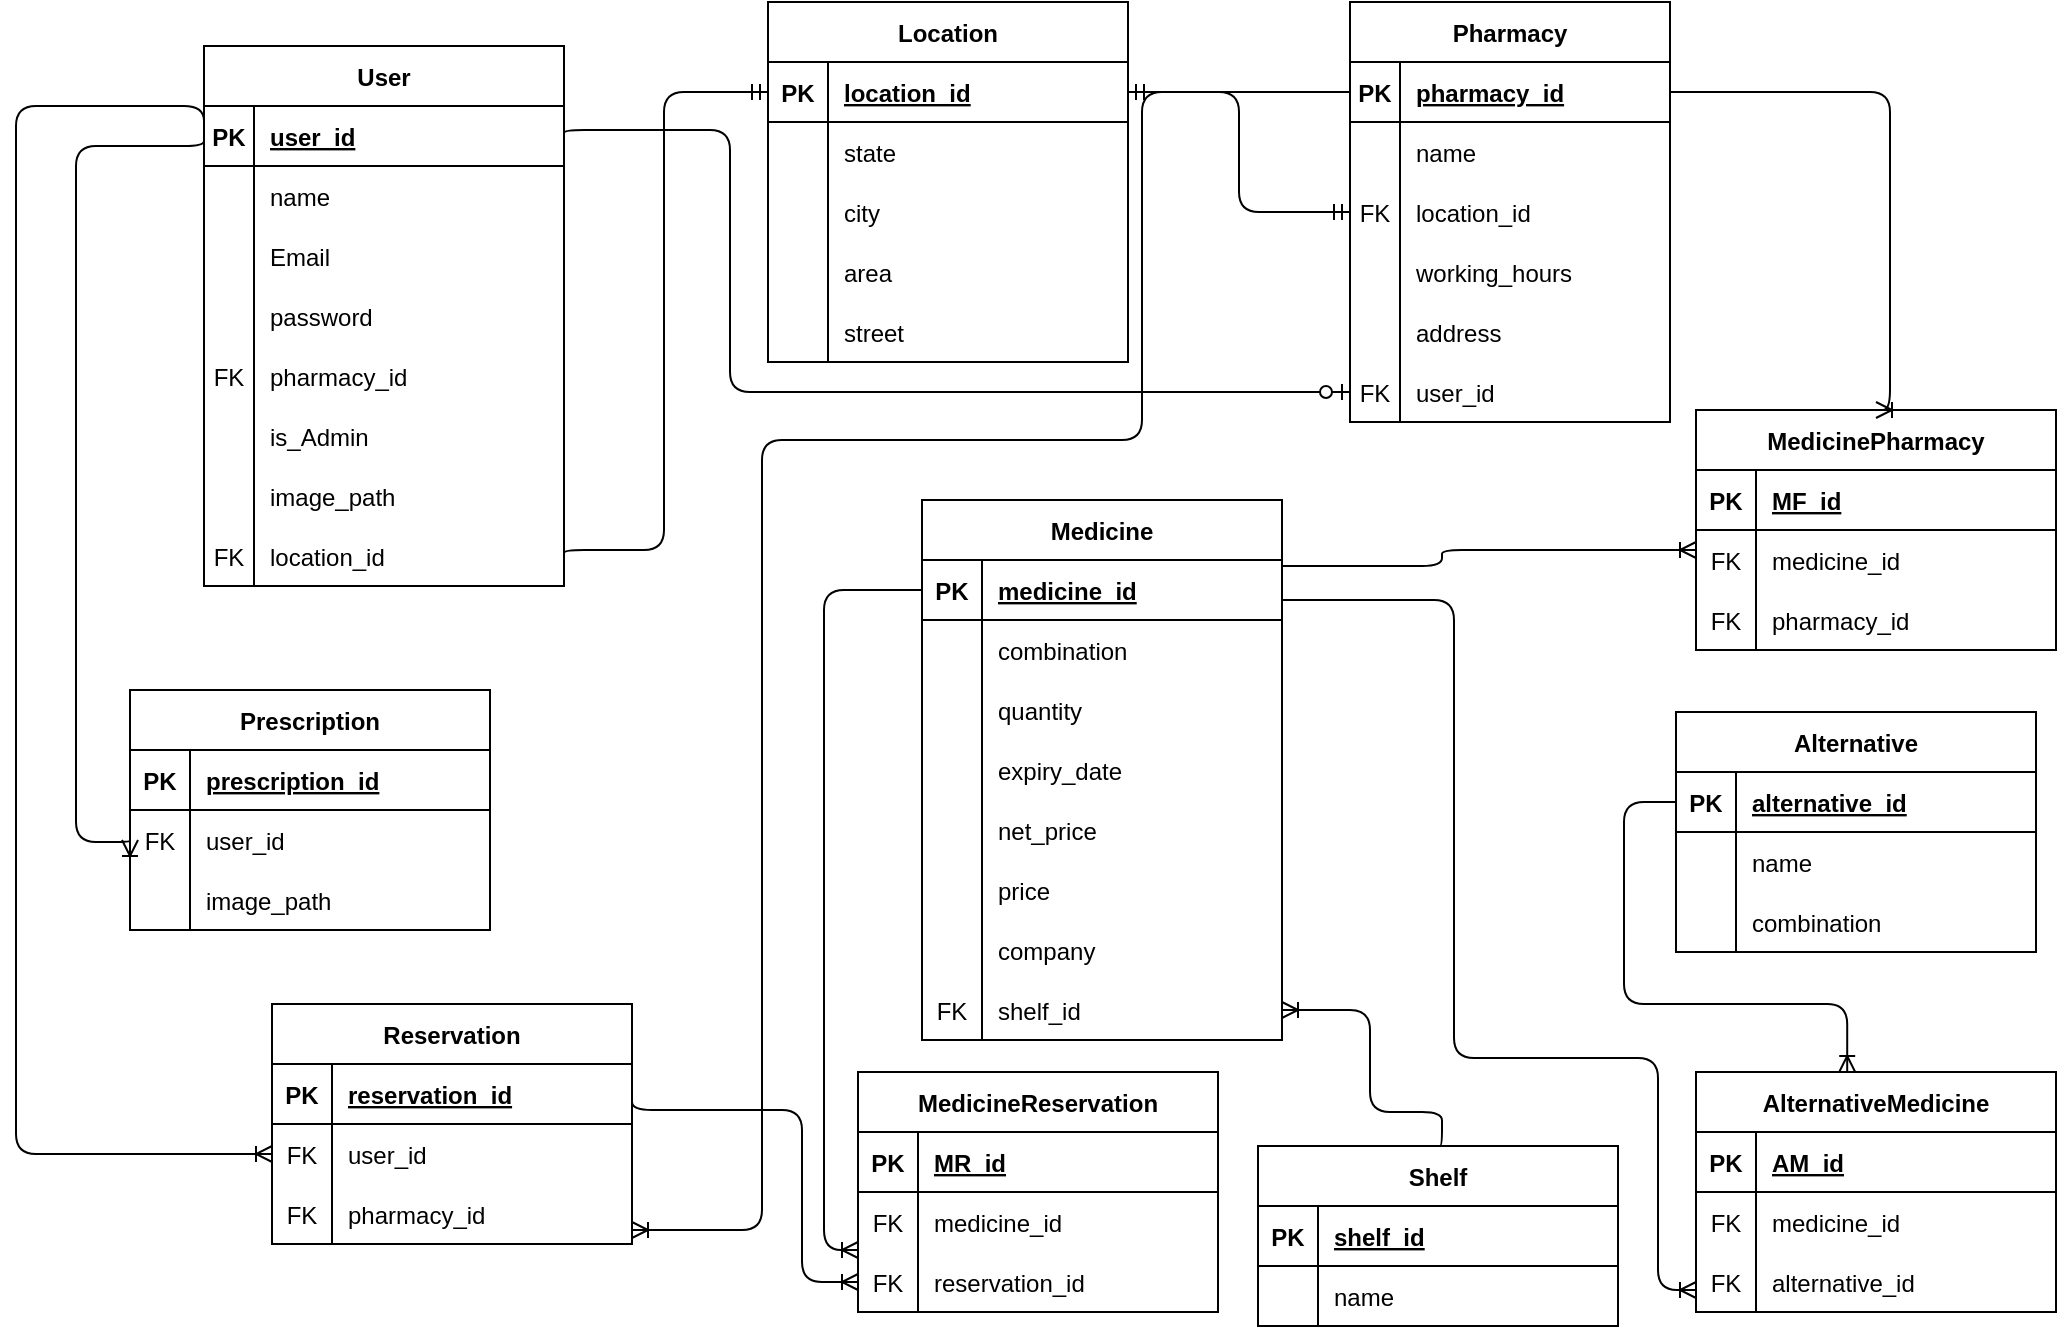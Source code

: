 <mxfile version="15.8.7" type="device"><diagram id="R2lEEEUBdFMjLlhIrx00" name="Page-1"><mxGraphModel dx="1421" dy="651" grid="0" gridSize="10" guides="1" tooltips="1" connect="1" arrows="1" fold="1" page="0" pageScale="1" pageWidth="850" pageHeight="1100" background="#ffffff" math="0" shadow="0" extFonts="Permanent Marker^https://fonts.googleapis.com/css?family=Permanent+Marker"><root><mxCell id="0"/><mxCell id="1" parent="0"/><mxCell id="GAVyz6P2Wnz6NCYEC4Rn-2" value="User" style="shape=table;startSize=30;container=1;collapsible=1;childLayout=tableLayout;fixedRows=1;rowLines=0;fontStyle=1;align=center;resizeLast=1;" vertex="1" parent="1"><mxGeometry x="-39" y="23" width="180" height="270" as="geometry"><mxRectangle x="330" y="210" width="60" height="30" as="alternateBounds"/></mxGeometry></mxCell><mxCell id="GAVyz6P2Wnz6NCYEC4Rn-3" value="" style="shape=partialRectangle;collapsible=0;dropTarget=0;pointerEvents=0;fillColor=none;top=0;left=0;bottom=1;right=0;points=[[0,0.5],[1,0.5]];portConstraint=eastwest;" vertex="1" parent="GAVyz6P2Wnz6NCYEC4Rn-2"><mxGeometry y="30" width="180" height="30" as="geometry"/></mxCell><mxCell id="GAVyz6P2Wnz6NCYEC4Rn-4" value="PK" style="shape=partialRectangle;connectable=0;fillColor=none;top=0;left=0;bottom=0;right=0;fontStyle=1;overflow=hidden;" vertex="1" parent="GAVyz6P2Wnz6NCYEC4Rn-3"><mxGeometry width="25" height="30" as="geometry"><mxRectangle width="25" height="30" as="alternateBounds"/></mxGeometry></mxCell><mxCell id="GAVyz6P2Wnz6NCYEC4Rn-5" value="user_id" style="shape=partialRectangle;connectable=0;fillColor=none;top=0;left=0;bottom=0;right=0;align=left;spacingLeft=6;fontStyle=5;overflow=hidden;" vertex="1" parent="GAVyz6P2Wnz6NCYEC4Rn-3"><mxGeometry x="25" width="155" height="30" as="geometry"><mxRectangle width="155" height="30" as="alternateBounds"/></mxGeometry></mxCell><mxCell id="GAVyz6P2Wnz6NCYEC4Rn-6" value="" style="shape=partialRectangle;collapsible=0;dropTarget=0;pointerEvents=0;fillColor=none;top=0;left=0;bottom=0;right=0;points=[[0,0.5],[1,0.5]];portConstraint=eastwest;" vertex="1" parent="GAVyz6P2Wnz6NCYEC4Rn-2"><mxGeometry y="60" width="180" height="30" as="geometry"/></mxCell><mxCell id="GAVyz6P2Wnz6NCYEC4Rn-7" value="" style="shape=partialRectangle;connectable=0;fillColor=none;top=0;left=0;bottom=0;right=0;editable=1;overflow=hidden;" vertex="1" parent="GAVyz6P2Wnz6NCYEC4Rn-6"><mxGeometry width="25" height="30" as="geometry"><mxRectangle width="25" height="30" as="alternateBounds"/></mxGeometry></mxCell><mxCell id="GAVyz6P2Wnz6NCYEC4Rn-8" value="name" style="shape=partialRectangle;connectable=0;fillColor=none;top=0;left=0;bottom=0;right=0;align=left;spacingLeft=6;overflow=hidden;" vertex="1" parent="GAVyz6P2Wnz6NCYEC4Rn-6"><mxGeometry x="25" width="155" height="30" as="geometry"><mxRectangle width="155" height="30" as="alternateBounds"/></mxGeometry></mxCell><mxCell id="GAVyz6P2Wnz6NCYEC4Rn-9" value="" style="shape=partialRectangle;collapsible=0;dropTarget=0;pointerEvents=0;fillColor=none;top=0;left=0;bottom=0;right=0;points=[[0,0.5],[1,0.5]];portConstraint=eastwest;" vertex="1" parent="GAVyz6P2Wnz6NCYEC4Rn-2"><mxGeometry y="90" width="180" height="30" as="geometry"/></mxCell><mxCell id="GAVyz6P2Wnz6NCYEC4Rn-10" value="" style="shape=partialRectangle;connectable=0;fillColor=none;top=0;left=0;bottom=0;right=0;editable=1;overflow=hidden;" vertex="1" parent="GAVyz6P2Wnz6NCYEC4Rn-9"><mxGeometry width="25" height="30" as="geometry"><mxRectangle width="25" height="30" as="alternateBounds"/></mxGeometry></mxCell><mxCell id="GAVyz6P2Wnz6NCYEC4Rn-11" value="Email" style="shape=partialRectangle;connectable=0;fillColor=none;top=0;left=0;bottom=0;right=0;align=left;spacingLeft=6;overflow=hidden;" vertex="1" parent="GAVyz6P2Wnz6NCYEC4Rn-9"><mxGeometry x="25" width="155" height="30" as="geometry"><mxRectangle width="155" height="30" as="alternateBounds"/></mxGeometry></mxCell><mxCell id="GAVyz6P2Wnz6NCYEC4Rn-12" value="" style="shape=partialRectangle;collapsible=0;dropTarget=0;pointerEvents=0;fillColor=none;top=0;left=0;bottom=0;right=0;points=[[0,0.5],[1,0.5]];portConstraint=eastwest;" vertex="1" parent="GAVyz6P2Wnz6NCYEC4Rn-2"><mxGeometry y="120" width="180" height="30" as="geometry"/></mxCell><mxCell id="GAVyz6P2Wnz6NCYEC4Rn-13" value="" style="shape=partialRectangle;connectable=0;fillColor=none;top=0;left=0;bottom=0;right=0;editable=1;overflow=hidden;" vertex="1" parent="GAVyz6P2Wnz6NCYEC4Rn-12"><mxGeometry width="25" height="30" as="geometry"><mxRectangle width="25" height="30" as="alternateBounds"/></mxGeometry></mxCell><mxCell id="GAVyz6P2Wnz6NCYEC4Rn-14" value="password" style="shape=partialRectangle;connectable=0;fillColor=none;top=0;left=0;bottom=0;right=0;align=left;spacingLeft=6;overflow=hidden;" vertex="1" parent="GAVyz6P2Wnz6NCYEC4Rn-12"><mxGeometry x="25" width="155" height="30" as="geometry"><mxRectangle width="155" height="30" as="alternateBounds"/></mxGeometry></mxCell><mxCell id="GAVyz6P2Wnz6NCYEC4Rn-228" value="" style="shape=partialRectangle;collapsible=0;dropTarget=0;pointerEvents=0;fillColor=none;top=0;left=0;bottom=0;right=0;points=[[0,0.5],[1,0.5]];portConstraint=eastwest;fontSize=12;" vertex="1" parent="GAVyz6P2Wnz6NCYEC4Rn-2"><mxGeometry y="150" width="180" height="30" as="geometry"/></mxCell><mxCell id="GAVyz6P2Wnz6NCYEC4Rn-229" value="FK" style="shape=partialRectangle;connectable=0;fillColor=none;top=0;left=0;bottom=0;right=0;editable=1;overflow=hidden;fontSize=12;" vertex="1" parent="GAVyz6P2Wnz6NCYEC4Rn-228"><mxGeometry width="25" height="30" as="geometry"><mxRectangle width="25" height="30" as="alternateBounds"/></mxGeometry></mxCell><mxCell id="GAVyz6P2Wnz6NCYEC4Rn-230" value="pharmacy_id" style="shape=partialRectangle;connectable=0;fillColor=none;top=0;left=0;bottom=0;right=0;align=left;spacingLeft=6;overflow=hidden;fontSize=12;" vertex="1" parent="GAVyz6P2Wnz6NCYEC4Rn-228"><mxGeometry x="25" width="155" height="30" as="geometry"><mxRectangle width="155" height="30" as="alternateBounds"/></mxGeometry></mxCell><mxCell id="GAVyz6P2Wnz6NCYEC4Rn-32" value="" style="shape=partialRectangle;collapsible=0;dropTarget=0;pointerEvents=0;fillColor=none;top=0;left=0;bottom=0;right=0;points=[[0,0.5],[1,0.5]];portConstraint=eastwest;fontSize=12;" vertex="1" parent="GAVyz6P2Wnz6NCYEC4Rn-2"><mxGeometry y="180" width="180" height="30" as="geometry"/></mxCell><mxCell id="GAVyz6P2Wnz6NCYEC4Rn-33" value="" style="shape=partialRectangle;connectable=0;fillColor=none;top=0;left=0;bottom=0;right=0;editable=1;overflow=hidden;fontSize=12;" vertex="1" parent="GAVyz6P2Wnz6NCYEC4Rn-32"><mxGeometry width="25" height="30" as="geometry"><mxRectangle width="25" height="30" as="alternateBounds"/></mxGeometry></mxCell><mxCell id="GAVyz6P2Wnz6NCYEC4Rn-34" value="is_Admin" style="shape=partialRectangle;connectable=0;fillColor=none;top=0;left=0;bottom=0;right=0;align=left;spacingLeft=6;overflow=hidden;fontSize=12;" vertex="1" parent="GAVyz6P2Wnz6NCYEC4Rn-32"><mxGeometry x="25" width="155" height="30" as="geometry"><mxRectangle width="155" height="30" as="alternateBounds"/></mxGeometry></mxCell><mxCell id="GAVyz6P2Wnz6NCYEC4Rn-36" value="" style="shape=partialRectangle;collapsible=0;dropTarget=0;pointerEvents=0;fillColor=none;top=0;left=0;bottom=0;right=0;points=[[0,0.5],[1,0.5]];portConstraint=eastwest;fontSize=12;" vertex="1" parent="GAVyz6P2Wnz6NCYEC4Rn-2"><mxGeometry y="210" width="180" height="30" as="geometry"/></mxCell><mxCell id="GAVyz6P2Wnz6NCYEC4Rn-37" value="" style="shape=partialRectangle;connectable=0;fillColor=none;top=0;left=0;bottom=0;right=0;editable=1;overflow=hidden;fontSize=12;" vertex="1" parent="GAVyz6P2Wnz6NCYEC4Rn-36"><mxGeometry width="25" height="30" as="geometry"><mxRectangle width="25" height="30" as="alternateBounds"/></mxGeometry></mxCell><mxCell id="GAVyz6P2Wnz6NCYEC4Rn-38" value="image_path" style="shape=partialRectangle;connectable=0;fillColor=none;top=0;left=0;bottom=0;right=0;align=left;spacingLeft=6;overflow=hidden;fontSize=12;" vertex="1" parent="GAVyz6P2Wnz6NCYEC4Rn-36"><mxGeometry x="25" width="155" height="30" as="geometry"><mxRectangle width="155" height="30" as="alternateBounds"/></mxGeometry></mxCell><mxCell id="GAVyz6P2Wnz6NCYEC4Rn-40" value="" style="shape=partialRectangle;collapsible=0;dropTarget=0;pointerEvents=0;fillColor=none;top=0;left=0;bottom=0;right=0;points=[[0,0.5],[1,0.5]];portConstraint=eastwest;fontSize=12;" vertex="1" parent="GAVyz6P2Wnz6NCYEC4Rn-2"><mxGeometry y="240" width="180" height="30" as="geometry"/></mxCell><mxCell id="GAVyz6P2Wnz6NCYEC4Rn-41" value="FK" style="shape=partialRectangle;connectable=0;fillColor=none;top=0;left=0;bottom=0;right=0;fontStyle=0;overflow=hidden;fontSize=12;" vertex="1" parent="GAVyz6P2Wnz6NCYEC4Rn-40"><mxGeometry width="25" height="30" as="geometry"><mxRectangle width="25" height="30" as="alternateBounds"/></mxGeometry></mxCell><mxCell id="GAVyz6P2Wnz6NCYEC4Rn-42" value="location_id" style="shape=partialRectangle;connectable=0;fillColor=none;top=0;left=0;bottom=0;right=0;align=left;spacingLeft=6;fontStyle=0;overflow=hidden;fontSize=12;" vertex="1" parent="GAVyz6P2Wnz6NCYEC4Rn-40"><mxGeometry x="25" width="155" height="30" as="geometry"><mxRectangle width="155" height="30" as="alternateBounds"/></mxGeometry></mxCell><mxCell id="GAVyz6P2Wnz6NCYEC4Rn-43" value="Pharmacy" style="shape=table;startSize=30;container=1;collapsible=1;childLayout=tableLayout;fixedRows=1;rowLines=0;fontStyle=1;align=center;resizeLast=1;" vertex="1" parent="1"><mxGeometry x="534" y="1" width="160" height="210" as="geometry"><mxRectangle x="330" y="210" width="60" height="30" as="alternateBounds"/></mxGeometry></mxCell><mxCell id="GAVyz6P2Wnz6NCYEC4Rn-44" value="" style="shape=partialRectangle;collapsible=0;dropTarget=0;pointerEvents=0;fillColor=none;top=0;left=0;bottom=1;right=0;points=[[0,0.5],[1,0.5]];portConstraint=eastwest;" vertex="1" parent="GAVyz6P2Wnz6NCYEC4Rn-43"><mxGeometry y="30" width="160" height="30" as="geometry"/></mxCell><mxCell id="GAVyz6P2Wnz6NCYEC4Rn-45" value="PK" style="shape=partialRectangle;connectable=0;fillColor=none;top=0;left=0;bottom=0;right=0;fontStyle=1;overflow=hidden;" vertex="1" parent="GAVyz6P2Wnz6NCYEC4Rn-44"><mxGeometry width="25" height="30" as="geometry"><mxRectangle width="25" height="30" as="alternateBounds"/></mxGeometry></mxCell><mxCell id="GAVyz6P2Wnz6NCYEC4Rn-46" value="pharmacy_id" style="shape=partialRectangle;connectable=0;fillColor=none;top=0;left=0;bottom=0;right=0;align=left;spacingLeft=6;fontStyle=5;overflow=hidden;" vertex="1" parent="GAVyz6P2Wnz6NCYEC4Rn-44"><mxGeometry x="25" width="135" height="30" as="geometry"><mxRectangle width="135" height="30" as="alternateBounds"/></mxGeometry></mxCell><mxCell id="GAVyz6P2Wnz6NCYEC4Rn-47" value="" style="shape=partialRectangle;collapsible=0;dropTarget=0;pointerEvents=0;fillColor=none;top=0;left=0;bottom=0;right=0;points=[[0,0.5],[1,0.5]];portConstraint=eastwest;" vertex="1" parent="GAVyz6P2Wnz6NCYEC4Rn-43"><mxGeometry y="60" width="160" height="30" as="geometry"/></mxCell><mxCell id="GAVyz6P2Wnz6NCYEC4Rn-48" value="" style="shape=partialRectangle;connectable=0;fillColor=none;top=0;left=0;bottom=0;right=0;editable=1;overflow=hidden;" vertex="1" parent="GAVyz6P2Wnz6NCYEC4Rn-47"><mxGeometry width="25" height="30" as="geometry"><mxRectangle width="25" height="30" as="alternateBounds"/></mxGeometry></mxCell><mxCell id="GAVyz6P2Wnz6NCYEC4Rn-49" value="name" style="shape=partialRectangle;connectable=0;fillColor=none;top=0;left=0;bottom=0;right=0;align=left;spacingLeft=6;overflow=hidden;" vertex="1" parent="GAVyz6P2Wnz6NCYEC4Rn-47"><mxGeometry x="25" width="135" height="30" as="geometry"><mxRectangle width="135" height="30" as="alternateBounds"/></mxGeometry></mxCell><mxCell id="GAVyz6P2Wnz6NCYEC4Rn-50" value="" style="shape=partialRectangle;collapsible=0;dropTarget=0;pointerEvents=0;fillColor=none;top=0;left=0;bottom=0;right=0;points=[[0,0.5],[1,0.5]];portConstraint=eastwest;" vertex="1" parent="GAVyz6P2Wnz6NCYEC4Rn-43"><mxGeometry y="90" width="160" height="30" as="geometry"/></mxCell><mxCell id="GAVyz6P2Wnz6NCYEC4Rn-51" value="FK" style="shape=partialRectangle;connectable=0;fillColor=none;top=0;left=0;bottom=0;right=0;editable=1;overflow=hidden;" vertex="1" parent="GAVyz6P2Wnz6NCYEC4Rn-50"><mxGeometry width="25" height="30" as="geometry"><mxRectangle width="25" height="30" as="alternateBounds"/></mxGeometry></mxCell><mxCell id="GAVyz6P2Wnz6NCYEC4Rn-52" value="location_id" style="shape=partialRectangle;connectable=0;fillColor=none;top=0;left=0;bottom=0;right=0;align=left;spacingLeft=6;overflow=hidden;" vertex="1" parent="GAVyz6P2Wnz6NCYEC4Rn-50"><mxGeometry x="25" width="135" height="30" as="geometry"><mxRectangle width="135" height="30" as="alternateBounds"/></mxGeometry></mxCell><mxCell id="GAVyz6P2Wnz6NCYEC4Rn-59" value="" style="shape=partialRectangle;collapsible=0;dropTarget=0;pointerEvents=0;fillColor=none;top=0;left=0;bottom=0;right=0;points=[[0,0.5],[1,0.5]];portConstraint=eastwest;fontSize=12;" vertex="1" parent="GAVyz6P2Wnz6NCYEC4Rn-43"><mxGeometry y="120" width="160" height="30" as="geometry"/></mxCell><mxCell id="GAVyz6P2Wnz6NCYEC4Rn-60" value="" style="shape=partialRectangle;connectable=0;fillColor=none;top=0;left=0;bottom=0;right=0;editable=1;overflow=hidden;fontSize=12;" vertex="1" parent="GAVyz6P2Wnz6NCYEC4Rn-59"><mxGeometry width="25" height="30" as="geometry"><mxRectangle width="25" height="30" as="alternateBounds"/></mxGeometry></mxCell><mxCell id="GAVyz6P2Wnz6NCYEC4Rn-61" value="working_hours" style="shape=partialRectangle;connectable=0;fillColor=none;top=0;left=0;bottom=0;right=0;align=left;spacingLeft=6;overflow=hidden;fontSize=12;" vertex="1" parent="GAVyz6P2Wnz6NCYEC4Rn-59"><mxGeometry x="25" width="135" height="30" as="geometry"><mxRectangle width="135" height="30" as="alternateBounds"/></mxGeometry></mxCell><mxCell id="GAVyz6P2Wnz6NCYEC4Rn-262" value="" style="shape=partialRectangle;collapsible=0;dropTarget=0;pointerEvents=0;fillColor=none;top=0;left=0;bottom=0;right=0;points=[[0,0.5],[1,0.5]];portConstraint=eastwest;fontSize=12;" vertex="1" parent="GAVyz6P2Wnz6NCYEC4Rn-43"><mxGeometry y="150" width="160" height="30" as="geometry"/></mxCell><mxCell id="GAVyz6P2Wnz6NCYEC4Rn-263" value="" style="shape=partialRectangle;connectable=0;fillColor=none;top=0;left=0;bottom=0;right=0;editable=1;overflow=hidden;fontSize=12;" vertex="1" parent="GAVyz6P2Wnz6NCYEC4Rn-262"><mxGeometry width="25" height="30" as="geometry"><mxRectangle width="25" height="30" as="alternateBounds"/></mxGeometry></mxCell><mxCell id="GAVyz6P2Wnz6NCYEC4Rn-264" value="address" style="shape=partialRectangle;connectable=0;fillColor=none;top=0;left=0;bottom=0;right=0;align=left;spacingLeft=6;overflow=hidden;fontSize=12;" vertex="1" parent="GAVyz6P2Wnz6NCYEC4Rn-262"><mxGeometry x="25" width="135" height="30" as="geometry"><mxRectangle width="135" height="30" as="alternateBounds"/></mxGeometry></mxCell><mxCell id="GAVyz6P2Wnz6NCYEC4Rn-224" value="" style="shape=partialRectangle;collapsible=0;dropTarget=0;pointerEvents=0;fillColor=none;top=0;left=0;bottom=0;right=0;points=[[0,0.5],[1,0.5]];portConstraint=eastwest;fontSize=12;" vertex="1" parent="GAVyz6P2Wnz6NCYEC4Rn-43"><mxGeometry y="180" width="160" height="30" as="geometry"/></mxCell><mxCell id="GAVyz6P2Wnz6NCYEC4Rn-225" value="FK" style="shape=partialRectangle;connectable=0;fillColor=none;top=0;left=0;bottom=0;right=0;editable=1;overflow=hidden;fontSize=12;" vertex="1" parent="GAVyz6P2Wnz6NCYEC4Rn-224"><mxGeometry width="25" height="30" as="geometry"><mxRectangle width="25" height="30" as="alternateBounds"/></mxGeometry></mxCell><mxCell id="GAVyz6P2Wnz6NCYEC4Rn-226" value="user_id" style="shape=partialRectangle;connectable=0;fillColor=none;top=0;left=0;bottom=0;right=0;align=left;spacingLeft=6;overflow=hidden;fontSize=12;" vertex="1" parent="GAVyz6P2Wnz6NCYEC4Rn-224"><mxGeometry x="25" width="135" height="30" as="geometry"><mxRectangle width="135" height="30" as="alternateBounds"/></mxGeometry></mxCell><mxCell id="GAVyz6P2Wnz6NCYEC4Rn-72" value="Location" style="shape=table;startSize=30;container=1;collapsible=1;childLayout=tableLayout;fixedRows=1;rowLines=0;fontStyle=1;align=center;resizeLast=1;fontSize=12;" vertex="1" parent="1"><mxGeometry x="243" y="1" width="180" height="180" as="geometry"/></mxCell><mxCell id="GAVyz6P2Wnz6NCYEC4Rn-73" value="" style="shape=partialRectangle;collapsible=0;dropTarget=0;pointerEvents=0;fillColor=none;top=0;left=0;bottom=1;right=0;points=[[0,0.5],[1,0.5]];portConstraint=eastwest;fontSize=12;" vertex="1" parent="GAVyz6P2Wnz6NCYEC4Rn-72"><mxGeometry y="30" width="180" height="30" as="geometry"/></mxCell><mxCell id="GAVyz6P2Wnz6NCYEC4Rn-74" value="PK" style="shape=partialRectangle;connectable=0;fillColor=none;top=0;left=0;bottom=0;right=0;fontStyle=1;overflow=hidden;fontSize=12;" vertex="1" parent="GAVyz6P2Wnz6NCYEC4Rn-73"><mxGeometry width="30" height="30" as="geometry"><mxRectangle width="30" height="30" as="alternateBounds"/></mxGeometry></mxCell><mxCell id="GAVyz6P2Wnz6NCYEC4Rn-75" value="location_id" style="shape=partialRectangle;connectable=0;fillColor=none;top=0;left=0;bottom=0;right=0;align=left;spacingLeft=6;fontStyle=5;overflow=hidden;fontSize=12;" vertex="1" parent="GAVyz6P2Wnz6NCYEC4Rn-73"><mxGeometry x="30" width="150" height="30" as="geometry"><mxRectangle width="150" height="30" as="alternateBounds"/></mxGeometry></mxCell><mxCell id="GAVyz6P2Wnz6NCYEC4Rn-76" value="" style="shape=partialRectangle;collapsible=0;dropTarget=0;pointerEvents=0;fillColor=none;top=0;left=0;bottom=0;right=0;points=[[0,0.5],[1,0.5]];portConstraint=eastwest;fontSize=12;" vertex="1" parent="GAVyz6P2Wnz6NCYEC4Rn-72"><mxGeometry y="60" width="180" height="30" as="geometry"/></mxCell><mxCell id="GAVyz6P2Wnz6NCYEC4Rn-77" value="" style="shape=partialRectangle;connectable=0;fillColor=none;top=0;left=0;bottom=0;right=0;editable=1;overflow=hidden;fontSize=12;" vertex="1" parent="GAVyz6P2Wnz6NCYEC4Rn-76"><mxGeometry width="30" height="30" as="geometry"><mxRectangle width="30" height="30" as="alternateBounds"/></mxGeometry></mxCell><mxCell id="GAVyz6P2Wnz6NCYEC4Rn-78" value="state" style="shape=partialRectangle;connectable=0;fillColor=none;top=0;left=0;bottom=0;right=0;align=left;spacingLeft=6;overflow=hidden;fontSize=12;" vertex="1" parent="GAVyz6P2Wnz6NCYEC4Rn-76"><mxGeometry x="30" width="150" height="30" as="geometry"><mxRectangle width="150" height="30" as="alternateBounds"/></mxGeometry></mxCell><mxCell id="GAVyz6P2Wnz6NCYEC4Rn-79" value="" style="shape=partialRectangle;collapsible=0;dropTarget=0;pointerEvents=0;fillColor=none;top=0;left=0;bottom=0;right=0;points=[[0,0.5],[1,0.5]];portConstraint=eastwest;fontSize=12;" vertex="1" parent="GAVyz6P2Wnz6NCYEC4Rn-72"><mxGeometry y="90" width="180" height="30" as="geometry"/></mxCell><mxCell id="GAVyz6P2Wnz6NCYEC4Rn-80" value="" style="shape=partialRectangle;connectable=0;fillColor=none;top=0;left=0;bottom=0;right=0;editable=1;overflow=hidden;fontSize=12;" vertex="1" parent="GAVyz6P2Wnz6NCYEC4Rn-79"><mxGeometry width="30" height="30" as="geometry"><mxRectangle width="30" height="30" as="alternateBounds"/></mxGeometry></mxCell><mxCell id="GAVyz6P2Wnz6NCYEC4Rn-81" value="city" style="shape=partialRectangle;connectable=0;fillColor=none;top=0;left=0;bottom=0;right=0;align=left;spacingLeft=6;overflow=hidden;fontSize=12;" vertex="1" parent="GAVyz6P2Wnz6NCYEC4Rn-79"><mxGeometry x="30" width="150" height="30" as="geometry"><mxRectangle width="150" height="30" as="alternateBounds"/></mxGeometry></mxCell><mxCell id="GAVyz6P2Wnz6NCYEC4Rn-82" value="" style="shape=partialRectangle;collapsible=0;dropTarget=0;pointerEvents=0;fillColor=none;top=0;left=0;bottom=0;right=0;points=[[0,0.5],[1,0.5]];portConstraint=eastwest;fontSize=12;" vertex="1" parent="GAVyz6P2Wnz6NCYEC4Rn-72"><mxGeometry y="120" width="180" height="30" as="geometry"/></mxCell><mxCell id="GAVyz6P2Wnz6NCYEC4Rn-83" value="" style="shape=partialRectangle;connectable=0;fillColor=none;top=0;left=0;bottom=0;right=0;editable=1;overflow=hidden;fontSize=12;" vertex="1" parent="GAVyz6P2Wnz6NCYEC4Rn-82"><mxGeometry width="30" height="30" as="geometry"><mxRectangle width="30" height="30" as="alternateBounds"/></mxGeometry></mxCell><mxCell id="GAVyz6P2Wnz6NCYEC4Rn-84" value="area" style="shape=partialRectangle;connectable=0;fillColor=none;top=0;left=0;bottom=0;right=0;align=left;spacingLeft=6;overflow=hidden;fontSize=12;" vertex="1" parent="GAVyz6P2Wnz6NCYEC4Rn-82"><mxGeometry x="30" width="150" height="30" as="geometry"><mxRectangle width="150" height="30" as="alternateBounds"/></mxGeometry></mxCell><mxCell id="GAVyz6P2Wnz6NCYEC4Rn-90" value="" style="shape=partialRectangle;collapsible=0;dropTarget=0;pointerEvents=0;fillColor=none;top=0;left=0;bottom=0;right=0;points=[[0,0.5],[1,0.5]];portConstraint=eastwest;fontSize=12;" vertex="1" parent="GAVyz6P2Wnz6NCYEC4Rn-72"><mxGeometry y="150" width="180" height="30" as="geometry"/></mxCell><mxCell id="GAVyz6P2Wnz6NCYEC4Rn-91" value="" style="shape=partialRectangle;connectable=0;fillColor=none;top=0;left=0;bottom=0;right=0;editable=1;overflow=hidden;fontSize=12;" vertex="1" parent="GAVyz6P2Wnz6NCYEC4Rn-90"><mxGeometry width="30" height="30" as="geometry"><mxRectangle width="30" height="30" as="alternateBounds"/></mxGeometry></mxCell><mxCell id="GAVyz6P2Wnz6NCYEC4Rn-92" value="street" style="shape=partialRectangle;connectable=0;fillColor=none;top=0;left=0;bottom=0;right=0;align=left;spacingLeft=6;overflow=hidden;fontSize=12;" vertex="1" parent="GAVyz6P2Wnz6NCYEC4Rn-90"><mxGeometry x="30" width="150" height="30" as="geometry"><mxRectangle width="150" height="30" as="alternateBounds"/></mxGeometry></mxCell><mxCell id="GAVyz6P2Wnz6NCYEC4Rn-93" value="Medicine" style="shape=table;startSize=30;container=1;collapsible=1;childLayout=tableLayout;fixedRows=1;rowLines=0;fontStyle=1;align=center;resizeLast=1;fontSize=12;" vertex="1" parent="1"><mxGeometry x="320" y="250" width="180" height="270" as="geometry"/></mxCell><mxCell id="GAVyz6P2Wnz6NCYEC4Rn-94" value="" style="shape=partialRectangle;collapsible=0;dropTarget=0;pointerEvents=0;fillColor=none;top=0;left=0;bottom=1;right=0;points=[[0,0.5],[1,0.5]];portConstraint=eastwest;fontSize=12;" vertex="1" parent="GAVyz6P2Wnz6NCYEC4Rn-93"><mxGeometry y="30" width="180" height="30" as="geometry"/></mxCell><mxCell id="GAVyz6P2Wnz6NCYEC4Rn-95" value="PK" style="shape=partialRectangle;connectable=0;fillColor=none;top=0;left=0;bottom=0;right=0;fontStyle=1;overflow=hidden;fontSize=12;" vertex="1" parent="GAVyz6P2Wnz6NCYEC4Rn-94"><mxGeometry width="30" height="30" as="geometry"><mxRectangle width="30" height="30" as="alternateBounds"/></mxGeometry></mxCell><mxCell id="GAVyz6P2Wnz6NCYEC4Rn-96" value="medicine_id" style="shape=partialRectangle;connectable=0;fillColor=none;top=0;left=0;bottom=0;right=0;align=left;spacingLeft=6;fontStyle=5;overflow=hidden;fontSize=12;" vertex="1" parent="GAVyz6P2Wnz6NCYEC4Rn-94"><mxGeometry x="30" width="150" height="30" as="geometry"><mxRectangle width="150" height="30" as="alternateBounds"/></mxGeometry></mxCell><mxCell id="GAVyz6P2Wnz6NCYEC4Rn-97" value="" style="shape=partialRectangle;collapsible=0;dropTarget=0;pointerEvents=0;fillColor=none;top=0;left=0;bottom=0;right=0;points=[[0,0.5],[1,0.5]];portConstraint=eastwest;fontSize=12;" vertex="1" parent="GAVyz6P2Wnz6NCYEC4Rn-93"><mxGeometry y="60" width="180" height="30" as="geometry"/></mxCell><mxCell id="GAVyz6P2Wnz6NCYEC4Rn-98" value="" style="shape=partialRectangle;connectable=0;fillColor=none;top=0;left=0;bottom=0;right=0;editable=1;overflow=hidden;fontSize=12;" vertex="1" parent="GAVyz6P2Wnz6NCYEC4Rn-97"><mxGeometry width="30" height="30" as="geometry"><mxRectangle width="30" height="30" as="alternateBounds"/></mxGeometry></mxCell><mxCell id="GAVyz6P2Wnz6NCYEC4Rn-99" value="combination" style="shape=partialRectangle;connectable=0;fillColor=none;top=0;left=0;bottom=0;right=0;align=left;spacingLeft=6;overflow=hidden;fontSize=12;" vertex="1" parent="GAVyz6P2Wnz6NCYEC4Rn-97"><mxGeometry x="30" width="150" height="30" as="geometry"><mxRectangle width="150" height="30" as="alternateBounds"/></mxGeometry></mxCell><mxCell id="GAVyz6P2Wnz6NCYEC4Rn-100" value="" style="shape=partialRectangle;collapsible=0;dropTarget=0;pointerEvents=0;fillColor=none;top=0;left=0;bottom=0;right=0;points=[[0,0.5],[1,0.5]];portConstraint=eastwest;fontSize=12;" vertex="1" parent="GAVyz6P2Wnz6NCYEC4Rn-93"><mxGeometry y="90" width="180" height="30" as="geometry"/></mxCell><mxCell id="GAVyz6P2Wnz6NCYEC4Rn-101" value="" style="shape=partialRectangle;connectable=0;fillColor=none;top=0;left=0;bottom=0;right=0;editable=1;overflow=hidden;fontSize=12;" vertex="1" parent="GAVyz6P2Wnz6NCYEC4Rn-100"><mxGeometry width="30" height="30" as="geometry"><mxRectangle width="30" height="30" as="alternateBounds"/></mxGeometry></mxCell><mxCell id="GAVyz6P2Wnz6NCYEC4Rn-102" value="quantity" style="shape=partialRectangle;connectable=0;fillColor=none;top=0;left=0;bottom=0;right=0;align=left;spacingLeft=6;overflow=hidden;fontSize=12;" vertex="1" parent="GAVyz6P2Wnz6NCYEC4Rn-100"><mxGeometry x="30" width="150" height="30" as="geometry"><mxRectangle width="150" height="30" as="alternateBounds"/></mxGeometry></mxCell><mxCell id="GAVyz6P2Wnz6NCYEC4Rn-103" value="" style="shape=partialRectangle;collapsible=0;dropTarget=0;pointerEvents=0;fillColor=none;top=0;left=0;bottom=0;right=0;points=[[0,0.5],[1,0.5]];portConstraint=eastwest;fontSize=12;" vertex="1" parent="GAVyz6P2Wnz6NCYEC4Rn-93"><mxGeometry y="120" width="180" height="30" as="geometry"/></mxCell><mxCell id="GAVyz6P2Wnz6NCYEC4Rn-104" value="" style="shape=partialRectangle;connectable=0;fillColor=none;top=0;left=0;bottom=0;right=0;editable=1;overflow=hidden;fontSize=12;" vertex="1" parent="GAVyz6P2Wnz6NCYEC4Rn-103"><mxGeometry width="30" height="30" as="geometry"><mxRectangle width="30" height="30" as="alternateBounds"/></mxGeometry></mxCell><mxCell id="GAVyz6P2Wnz6NCYEC4Rn-105" value="expiry_date" style="shape=partialRectangle;connectable=0;fillColor=none;top=0;left=0;bottom=0;right=0;align=left;spacingLeft=6;overflow=hidden;fontSize=12;" vertex="1" parent="GAVyz6P2Wnz6NCYEC4Rn-103"><mxGeometry x="30" width="150" height="30" as="geometry"><mxRectangle width="150" height="30" as="alternateBounds"/></mxGeometry></mxCell><mxCell id="GAVyz6P2Wnz6NCYEC4Rn-107" value="" style="shape=partialRectangle;collapsible=0;dropTarget=0;pointerEvents=0;fillColor=none;top=0;left=0;bottom=0;right=0;points=[[0,0.5],[1,0.5]];portConstraint=eastwest;fontSize=12;" vertex="1" parent="GAVyz6P2Wnz6NCYEC4Rn-93"><mxGeometry y="150" width="180" height="30" as="geometry"/></mxCell><mxCell id="GAVyz6P2Wnz6NCYEC4Rn-108" value="" style="shape=partialRectangle;connectable=0;fillColor=none;top=0;left=0;bottom=0;right=0;editable=1;overflow=hidden;fontSize=12;" vertex="1" parent="GAVyz6P2Wnz6NCYEC4Rn-107"><mxGeometry width="30" height="30" as="geometry"><mxRectangle width="30" height="30" as="alternateBounds"/></mxGeometry></mxCell><mxCell id="GAVyz6P2Wnz6NCYEC4Rn-109" value="net_price" style="shape=partialRectangle;connectable=0;fillColor=none;top=0;left=0;bottom=0;right=0;align=left;spacingLeft=6;overflow=hidden;fontSize=12;" vertex="1" parent="GAVyz6P2Wnz6NCYEC4Rn-107"><mxGeometry x="30" width="150" height="30" as="geometry"><mxRectangle width="150" height="30" as="alternateBounds"/></mxGeometry></mxCell><mxCell id="GAVyz6P2Wnz6NCYEC4Rn-111" value="" style="shape=partialRectangle;collapsible=0;dropTarget=0;pointerEvents=0;fillColor=none;top=0;left=0;bottom=0;right=0;points=[[0,0.5],[1,0.5]];portConstraint=eastwest;fontSize=12;" vertex="1" parent="GAVyz6P2Wnz6NCYEC4Rn-93"><mxGeometry y="180" width="180" height="30" as="geometry"/></mxCell><mxCell id="GAVyz6P2Wnz6NCYEC4Rn-112" value="" style="shape=partialRectangle;connectable=0;fillColor=none;top=0;left=0;bottom=0;right=0;editable=1;overflow=hidden;fontSize=12;" vertex="1" parent="GAVyz6P2Wnz6NCYEC4Rn-111"><mxGeometry width="30" height="30" as="geometry"><mxRectangle width="30" height="30" as="alternateBounds"/></mxGeometry></mxCell><mxCell id="GAVyz6P2Wnz6NCYEC4Rn-113" value="price" style="shape=partialRectangle;connectable=0;fillColor=none;top=0;left=0;bottom=0;right=0;align=left;spacingLeft=6;overflow=hidden;fontSize=12;" vertex="1" parent="GAVyz6P2Wnz6NCYEC4Rn-111"><mxGeometry x="30" width="150" height="30" as="geometry"><mxRectangle width="150" height="30" as="alternateBounds"/></mxGeometry></mxCell><mxCell id="GAVyz6P2Wnz6NCYEC4Rn-115" value="" style="shape=partialRectangle;collapsible=0;dropTarget=0;pointerEvents=0;fillColor=none;top=0;left=0;bottom=0;right=0;points=[[0,0.5],[1,0.5]];portConstraint=eastwest;fontSize=12;" vertex="1" parent="GAVyz6P2Wnz6NCYEC4Rn-93"><mxGeometry y="210" width="180" height="30" as="geometry"/></mxCell><mxCell id="GAVyz6P2Wnz6NCYEC4Rn-116" value="" style="shape=partialRectangle;connectable=0;fillColor=none;top=0;left=0;bottom=0;right=0;editable=1;overflow=hidden;fontSize=12;" vertex="1" parent="GAVyz6P2Wnz6NCYEC4Rn-115"><mxGeometry width="30" height="30" as="geometry"><mxRectangle width="30" height="30" as="alternateBounds"/></mxGeometry></mxCell><mxCell id="GAVyz6P2Wnz6NCYEC4Rn-117" value="company" style="shape=partialRectangle;connectable=0;fillColor=none;top=0;left=0;bottom=0;right=0;align=left;spacingLeft=6;overflow=hidden;fontSize=12;" vertex="1" parent="GAVyz6P2Wnz6NCYEC4Rn-115"><mxGeometry x="30" width="150" height="30" as="geometry"><mxRectangle width="150" height="30" as="alternateBounds"/></mxGeometry></mxCell><mxCell id="GAVyz6P2Wnz6NCYEC4Rn-258" value="" style="shape=partialRectangle;collapsible=0;dropTarget=0;pointerEvents=0;fillColor=none;top=0;left=0;bottom=0;right=0;points=[[0,0.5],[1,0.5]];portConstraint=eastwest;fontSize=12;" vertex="1" parent="GAVyz6P2Wnz6NCYEC4Rn-93"><mxGeometry y="240" width="180" height="30" as="geometry"/></mxCell><mxCell id="GAVyz6P2Wnz6NCYEC4Rn-259" value="FK" style="shape=partialRectangle;connectable=0;fillColor=none;top=0;left=0;bottom=0;right=0;fontStyle=0;overflow=hidden;fontSize=12;" vertex="1" parent="GAVyz6P2Wnz6NCYEC4Rn-258"><mxGeometry width="30" height="30" as="geometry"><mxRectangle width="30" height="30" as="alternateBounds"/></mxGeometry></mxCell><mxCell id="GAVyz6P2Wnz6NCYEC4Rn-260" value="shelf_id" style="shape=partialRectangle;connectable=0;fillColor=none;top=0;left=0;bottom=0;right=0;align=left;spacingLeft=6;fontStyle=0;overflow=hidden;fontSize=12;" vertex="1" parent="GAVyz6P2Wnz6NCYEC4Rn-258"><mxGeometry x="30" width="150" height="30" as="geometry"><mxRectangle width="150" height="30" as="alternateBounds"/></mxGeometry></mxCell><mxCell id="GAVyz6P2Wnz6NCYEC4Rn-118" value="MedicinePharmacy" style="shape=table;startSize=30;container=1;collapsible=1;childLayout=tableLayout;fixedRows=1;rowLines=0;fontStyle=1;align=center;resizeLast=1;fontSize=12;" vertex="1" parent="1"><mxGeometry x="707" y="205" width="180" height="120" as="geometry"/></mxCell><mxCell id="GAVyz6P2Wnz6NCYEC4Rn-119" value="" style="shape=partialRectangle;collapsible=0;dropTarget=0;pointerEvents=0;fillColor=none;top=0;left=0;bottom=1;right=0;points=[[0,0.5],[1,0.5]];portConstraint=eastwest;fontSize=12;" vertex="1" parent="GAVyz6P2Wnz6NCYEC4Rn-118"><mxGeometry y="30" width="180" height="30" as="geometry"/></mxCell><mxCell id="GAVyz6P2Wnz6NCYEC4Rn-120" value="PK" style="shape=partialRectangle;connectable=0;fillColor=none;top=0;left=0;bottom=0;right=0;fontStyle=1;overflow=hidden;fontSize=12;" vertex="1" parent="GAVyz6P2Wnz6NCYEC4Rn-119"><mxGeometry width="30" height="30" as="geometry"><mxRectangle width="30" height="30" as="alternateBounds"/></mxGeometry></mxCell><mxCell id="GAVyz6P2Wnz6NCYEC4Rn-121" value="MF_id" style="shape=partialRectangle;connectable=0;fillColor=none;top=0;left=0;bottom=0;right=0;align=left;spacingLeft=6;fontStyle=5;overflow=hidden;fontSize=12;" vertex="1" parent="GAVyz6P2Wnz6NCYEC4Rn-119"><mxGeometry x="30" width="150" height="30" as="geometry"><mxRectangle width="150" height="30" as="alternateBounds"/></mxGeometry></mxCell><mxCell id="GAVyz6P2Wnz6NCYEC4Rn-122" value="" style="shape=partialRectangle;collapsible=0;dropTarget=0;pointerEvents=0;fillColor=none;top=0;left=0;bottom=0;right=0;points=[[0,0.5],[1,0.5]];portConstraint=eastwest;fontSize=12;" vertex="1" parent="GAVyz6P2Wnz6NCYEC4Rn-118"><mxGeometry y="60" width="180" height="30" as="geometry"/></mxCell><mxCell id="GAVyz6P2Wnz6NCYEC4Rn-123" value="FK" style="shape=partialRectangle;connectable=0;fillColor=none;top=0;left=0;bottom=0;right=0;editable=1;overflow=hidden;fontSize=12;" vertex="1" parent="GAVyz6P2Wnz6NCYEC4Rn-122"><mxGeometry width="30" height="30" as="geometry"><mxRectangle width="30" height="30" as="alternateBounds"/></mxGeometry></mxCell><mxCell id="GAVyz6P2Wnz6NCYEC4Rn-124" value="medicine_id" style="shape=partialRectangle;connectable=0;fillColor=none;top=0;left=0;bottom=0;right=0;align=left;spacingLeft=6;overflow=hidden;fontSize=12;" vertex="1" parent="GAVyz6P2Wnz6NCYEC4Rn-122"><mxGeometry x="30" width="150" height="30" as="geometry"><mxRectangle width="150" height="30" as="alternateBounds"/></mxGeometry></mxCell><mxCell id="GAVyz6P2Wnz6NCYEC4Rn-125" value="" style="shape=partialRectangle;collapsible=0;dropTarget=0;pointerEvents=0;fillColor=none;top=0;left=0;bottom=0;right=0;points=[[0,0.5],[1,0.5]];portConstraint=eastwest;fontSize=12;" vertex="1" parent="GAVyz6P2Wnz6NCYEC4Rn-118"><mxGeometry y="90" width="180" height="30" as="geometry"/></mxCell><mxCell id="GAVyz6P2Wnz6NCYEC4Rn-126" value="FK" style="shape=partialRectangle;connectable=0;fillColor=none;top=0;left=0;bottom=0;right=0;editable=1;overflow=hidden;fontSize=12;" vertex="1" parent="GAVyz6P2Wnz6NCYEC4Rn-125"><mxGeometry width="30" height="30" as="geometry"><mxRectangle width="30" height="30" as="alternateBounds"/></mxGeometry></mxCell><mxCell id="GAVyz6P2Wnz6NCYEC4Rn-127" value="pharmacy_id" style="shape=partialRectangle;connectable=0;fillColor=none;top=0;left=0;bottom=0;right=0;align=left;spacingLeft=6;overflow=hidden;fontSize=12;" vertex="1" parent="GAVyz6P2Wnz6NCYEC4Rn-125"><mxGeometry x="30" width="150" height="30" as="geometry"><mxRectangle width="150" height="30" as="alternateBounds"/></mxGeometry></mxCell><mxCell id="GAVyz6P2Wnz6NCYEC4Rn-131" value="Prescription" style="shape=table;startSize=30;container=1;collapsible=1;childLayout=tableLayout;fixedRows=1;rowLines=0;fontStyle=1;align=center;resizeLast=1;fontSize=12;" vertex="1" parent="1"><mxGeometry x="-76" y="345" width="180" height="120" as="geometry"/></mxCell><mxCell id="GAVyz6P2Wnz6NCYEC4Rn-132" value="" style="shape=partialRectangle;collapsible=0;dropTarget=0;pointerEvents=0;fillColor=none;top=0;left=0;bottom=1;right=0;points=[[0,0.5],[1,0.5]];portConstraint=eastwest;fontSize=12;" vertex="1" parent="GAVyz6P2Wnz6NCYEC4Rn-131"><mxGeometry y="30" width="180" height="30" as="geometry"/></mxCell><mxCell id="GAVyz6P2Wnz6NCYEC4Rn-133" value="PK" style="shape=partialRectangle;connectable=0;fillColor=none;top=0;left=0;bottom=0;right=0;fontStyle=1;overflow=hidden;fontSize=12;" vertex="1" parent="GAVyz6P2Wnz6NCYEC4Rn-132"><mxGeometry width="30" height="30" as="geometry"><mxRectangle width="30" height="30" as="alternateBounds"/></mxGeometry></mxCell><mxCell id="GAVyz6P2Wnz6NCYEC4Rn-134" value="prescription_id" style="shape=partialRectangle;connectable=0;fillColor=none;top=0;left=0;bottom=0;right=0;align=left;spacingLeft=6;fontStyle=5;overflow=hidden;fontSize=12;" vertex="1" parent="GAVyz6P2Wnz6NCYEC4Rn-132"><mxGeometry x="30" width="150" height="30" as="geometry"><mxRectangle width="150" height="30" as="alternateBounds"/></mxGeometry></mxCell><mxCell id="GAVyz6P2Wnz6NCYEC4Rn-135" value="" style="shape=partialRectangle;collapsible=0;dropTarget=0;pointerEvents=0;fillColor=none;top=0;left=0;bottom=0;right=0;points=[[0,0.5],[1,0.5]];portConstraint=eastwest;fontSize=12;" vertex="1" parent="GAVyz6P2Wnz6NCYEC4Rn-131"><mxGeometry y="60" width="180" height="30" as="geometry"/></mxCell><mxCell id="GAVyz6P2Wnz6NCYEC4Rn-136" value="FK" style="shape=partialRectangle;connectable=0;fillColor=none;top=0;left=0;bottom=0;right=0;editable=1;overflow=hidden;fontSize=12;" vertex="1" parent="GAVyz6P2Wnz6NCYEC4Rn-135"><mxGeometry width="30" height="30" as="geometry"><mxRectangle width="30" height="30" as="alternateBounds"/></mxGeometry></mxCell><mxCell id="GAVyz6P2Wnz6NCYEC4Rn-137" value="user_id" style="shape=partialRectangle;connectable=0;fillColor=none;top=0;left=0;bottom=0;right=0;align=left;spacingLeft=6;overflow=hidden;fontSize=12;" vertex="1" parent="GAVyz6P2Wnz6NCYEC4Rn-135"><mxGeometry x="30" width="150" height="30" as="geometry"><mxRectangle width="150" height="30" as="alternateBounds"/></mxGeometry></mxCell><mxCell id="GAVyz6P2Wnz6NCYEC4Rn-138" value="" style="shape=partialRectangle;collapsible=0;dropTarget=0;pointerEvents=0;fillColor=none;top=0;left=0;bottom=0;right=0;points=[[0,0.5],[1,0.5]];portConstraint=eastwest;fontSize=12;" vertex="1" parent="GAVyz6P2Wnz6NCYEC4Rn-131"><mxGeometry y="90" width="180" height="30" as="geometry"/></mxCell><mxCell id="GAVyz6P2Wnz6NCYEC4Rn-139" value="" style="shape=partialRectangle;connectable=0;fillColor=none;top=0;left=0;bottom=0;right=0;editable=1;overflow=hidden;fontSize=12;" vertex="1" parent="GAVyz6P2Wnz6NCYEC4Rn-138"><mxGeometry width="30" height="30" as="geometry"><mxRectangle width="30" height="30" as="alternateBounds"/></mxGeometry></mxCell><mxCell id="GAVyz6P2Wnz6NCYEC4Rn-140" value="image_path" style="shape=partialRectangle;connectable=0;fillColor=none;top=0;left=0;bottom=0;right=0;align=left;spacingLeft=6;overflow=hidden;fontSize=12;" vertex="1" parent="GAVyz6P2Wnz6NCYEC4Rn-138"><mxGeometry x="30" width="150" height="30" as="geometry"><mxRectangle width="150" height="30" as="alternateBounds"/></mxGeometry></mxCell><mxCell id="GAVyz6P2Wnz6NCYEC4Rn-144" value="Alternative" style="shape=table;startSize=30;container=1;collapsible=1;childLayout=tableLayout;fixedRows=1;rowLines=0;fontStyle=1;align=center;resizeLast=1;fontSize=12;" vertex="1" parent="1"><mxGeometry x="697" y="356" width="180" height="120" as="geometry"/></mxCell><mxCell id="GAVyz6P2Wnz6NCYEC4Rn-145" value="" style="shape=partialRectangle;collapsible=0;dropTarget=0;pointerEvents=0;fillColor=none;top=0;left=0;bottom=1;right=0;points=[[0,0.5],[1,0.5]];portConstraint=eastwest;fontSize=12;" vertex="1" parent="GAVyz6P2Wnz6NCYEC4Rn-144"><mxGeometry y="30" width="180" height="30" as="geometry"/></mxCell><mxCell id="GAVyz6P2Wnz6NCYEC4Rn-146" value="PK" style="shape=partialRectangle;connectable=0;fillColor=none;top=0;left=0;bottom=0;right=0;fontStyle=1;overflow=hidden;fontSize=12;" vertex="1" parent="GAVyz6P2Wnz6NCYEC4Rn-145"><mxGeometry width="30" height="30" as="geometry"><mxRectangle width="30" height="30" as="alternateBounds"/></mxGeometry></mxCell><mxCell id="GAVyz6P2Wnz6NCYEC4Rn-147" value="alternative_id" style="shape=partialRectangle;connectable=0;fillColor=none;top=0;left=0;bottom=0;right=0;align=left;spacingLeft=6;fontStyle=5;overflow=hidden;fontSize=12;" vertex="1" parent="GAVyz6P2Wnz6NCYEC4Rn-145"><mxGeometry x="30" width="150" height="30" as="geometry"><mxRectangle width="150" height="30" as="alternateBounds"/></mxGeometry></mxCell><mxCell id="GAVyz6P2Wnz6NCYEC4Rn-148" value="" style="shape=partialRectangle;collapsible=0;dropTarget=0;pointerEvents=0;fillColor=none;top=0;left=0;bottom=0;right=0;points=[[0,0.5],[1,0.5]];portConstraint=eastwest;fontSize=12;" vertex="1" parent="GAVyz6P2Wnz6NCYEC4Rn-144"><mxGeometry y="60" width="180" height="30" as="geometry"/></mxCell><mxCell id="GAVyz6P2Wnz6NCYEC4Rn-149" value="" style="shape=partialRectangle;connectable=0;fillColor=none;top=0;left=0;bottom=0;right=0;editable=1;overflow=hidden;fontSize=12;" vertex="1" parent="GAVyz6P2Wnz6NCYEC4Rn-148"><mxGeometry width="30" height="30" as="geometry"><mxRectangle width="30" height="30" as="alternateBounds"/></mxGeometry></mxCell><mxCell id="GAVyz6P2Wnz6NCYEC4Rn-150" value="name" style="shape=partialRectangle;connectable=0;fillColor=none;top=0;left=0;bottom=0;right=0;align=left;spacingLeft=6;overflow=hidden;fontSize=12;" vertex="1" parent="GAVyz6P2Wnz6NCYEC4Rn-148"><mxGeometry x="30" width="150" height="30" as="geometry"><mxRectangle width="150" height="30" as="alternateBounds"/></mxGeometry></mxCell><mxCell id="GAVyz6P2Wnz6NCYEC4Rn-151" value="" style="shape=partialRectangle;collapsible=0;dropTarget=0;pointerEvents=0;fillColor=none;top=0;left=0;bottom=0;right=0;points=[[0,0.5],[1,0.5]];portConstraint=eastwest;fontSize=12;" vertex="1" parent="GAVyz6P2Wnz6NCYEC4Rn-144"><mxGeometry y="90" width="180" height="30" as="geometry"/></mxCell><mxCell id="GAVyz6P2Wnz6NCYEC4Rn-152" value="" style="shape=partialRectangle;connectable=0;fillColor=none;top=0;left=0;bottom=0;right=0;editable=1;overflow=hidden;fontSize=12;" vertex="1" parent="GAVyz6P2Wnz6NCYEC4Rn-151"><mxGeometry width="30" height="30" as="geometry"><mxRectangle width="30" height="30" as="alternateBounds"/></mxGeometry></mxCell><mxCell id="GAVyz6P2Wnz6NCYEC4Rn-153" value="combination" style="shape=partialRectangle;connectable=0;fillColor=none;top=0;left=0;bottom=0;right=0;align=left;spacingLeft=6;overflow=hidden;fontSize=12;" vertex="1" parent="GAVyz6P2Wnz6NCYEC4Rn-151"><mxGeometry x="30" width="150" height="30" as="geometry"><mxRectangle width="150" height="30" as="alternateBounds"/></mxGeometry></mxCell><mxCell id="GAVyz6P2Wnz6NCYEC4Rn-170" value="AlternativeMedicine" style="shape=table;startSize=30;container=1;collapsible=1;childLayout=tableLayout;fixedRows=1;rowLines=0;fontStyle=1;align=center;resizeLast=1;fontSize=12;" vertex="1" parent="1"><mxGeometry x="707" y="536" width="180" height="120" as="geometry"/></mxCell><mxCell id="GAVyz6P2Wnz6NCYEC4Rn-171" value="" style="shape=partialRectangle;collapsible=0;dropTarget=0;pointerEvents=0;fillColor=none;top=0;left=0;bottom=1;right=0;points=[[0,0.5],[1,0.5]];portConstraint=eastwest;fontSize=12;" vertex="1" parent="GAVyz6P2Wnz6NCYEC4Rn-170"><mxGeometry y="30" width="180" height="30" as="geometry"/></mxCell><mxCell id="GAVyz6P2Wnz6NCYEC4Rn-172" value="PK" style="shape=partialRectangle;connectable=0;fillColor=none;top=0;left=0;bottom=0;right=0;fontStyle=1;overflow=hidden;fontSize=12;" vertex="1" parent="GAVyz6P2Wnz6NCYEC4Rn-171"><mxGeometry width="30" height="30" as="geometry"><mxRectangle width="30" height="30" as="alternateBounds"/></mxGeometry></mxCell><mxCell id="GAVyz6P2Wnz6NCYEC4Rn-173" value="AM_id" style="shape=partialRectangle;connectable=0;fillColor=none;top=0;left=0;bottom=0;right=0;align=left;spacingLeft=6;fontStyle=5;overflow=hidden;fontSize=12;" vertex="1" parent="GAVyz6P2Wnz6NCYEC4Rn-171"><mxGeometry x="30" width="150" height="30" as="geometry"><mxRectangle width="150" height="30" as="alternateBounds"/></mxGeometry></mxCell><mxCell id="GAVyz6P2Wnz6NCYEC4Rn-174" value="" style="shape=partialRectangle;collapsible=0;dropTarget=0;pointerEvents=0;fillColor=none;top=0;left=0;bottom=0;right=0;points=[[0,0.5],[1,0.5]];portConstraint=eastwest;fontSize=12;" vertex="1" parent="GAVyz6P2Wnz6NCYEC4Rn-170"><mxGeometry y="60" width="180" height="30" as="geometry"/></mxCell><mxCell id="GAVyz6P2Wnz6NCYEC4Rn-175" value="FK" style="shape=partialRectangle;connectable=0;fillColor=none;top=0;left=0;bottom=0;right=0;editable=1;overflow=hidden;fontSize=12;" vertex="1" parent="GAVyz6P2Wnz6NCYEC4Rn-174"><mxGeometry width="30" height="30" as="geometry"><mxRectangle width="30" height="30" as="alternateBounds"/></mxGeometry></mxCell><mxCell id="GAVyz6P2Wnz6NCYEC4Rn-176" value="medicine_id" style="shape=partialRectangle;connectable=0;fillColor=none;top=0;left=0;bottom=0;right=0;align=left;spacingLeft=6;overflow=hidden;fontSize=12;" vertex="1" parent="GAVyz6P2Wnz6NCYEC4Rn-174"><mxGeometry x="30" width="150" height="30" as="geometry"><mxRectangle width="150" height="30" as="alternateBounds"/></mxGeometry></mxCell><mxCell id="GAVyz6P2Wnz6NCYEC4Rn-177" value="" style="shape=partialRectangle;collapsible=0;dropTarget=0;pointerEvents=0;fillColor=none;top=0;left=0;bottom=0;right=0;points=[[0,0.5],[1,0.5]];portConstraint=eastwest;fontSize=12;" vertex="1" parent="GAVyz6P2Wnz6NCYEC4Rn-170"><mxGeometry y="90" width="180" height="30" as="geometry"/></mxCell><mxCell id="GAVyz6P2Wnz6NCYEC4Rn-178" value="FK" style="shape=partialRectangle;connectable=0;fillColor=none;top=0;left=0;bottom=0;right=0;editable=1;overflow=hidden;fontSize=12;" vertex="1" parent="GAVyz6P2Wnz6NCYEC4Rn-177"><mxGeometry width="30" height="30" as="geometry"><mxRectangle width="30" height="30" as="alternateBounds"/></mxGeometry></mxCell><mxCell id="GAVyz6P2Wnz6NCYEC4Rn-179" value="alternative_id" style="shape=partialRectangle;connectable=0;fillColor=none;top=0;left=0;bottom=0;right=0;align=left;spacingLeft=6;overflow=hidden;fontSize=12;" vertex="1" parent="GAVyz6P2Wnz6NCYEC4Rn-177"><mxGeometry x="30" width="150" height="30" as="geometry"><mxRectangle width="150" height="30" as="alternateBounds"/></mxGeometry></mxCell><mxCell id="GAVyz6P2Wnz6NCYEC4Rn-183" value="Reservation" style="shape=table;startSize=30;container=1;collapsible=1;childLayout=tableLayout;fixedRows=1;rowLines=0;fontStyle=1;align=center;resizeLast=1;fontSize=12;" vertex="1" parent="1"><mxGeometry x="-5" y="502" width="180" height="120" as="geometry"/></mxCell><mxCell id="GAVyz6P2Wnz6NCYEC4Rn-184" value="" style="shape=partialRectangle;collapsible=0;dropTarget=0;pointerEvents=0;fillColor=none;top=0;left=0;bottom=1;right=0;points=[[0,0.5],[1,0.5]];portConstraint=eastwest;fontSize=12;" vertex="1" parent="GAVyz6P2Wnz6NCYEC4Rn-183"><mxGeometry y="30" width="180" height="30" as="geometry"/></mxCell><mxCell id="GAVyz6P2Wnz6NCYEC4Rn-185" value="PK" style="shape=partialRectangle;connectable=0;fillColor=none;top=0;left=0;bottom=0;right=0;fontStyle=1;overflow=hidden;fontSize=12;" vertex="1" parent="GAVyz6P2Wnz6NCYEC4Rn-184"><mxGeometry width="30" height="30" as="geometry"><mxRectangle width="30" height="30" as="alternateBounds"/></mxGeometry></mxCell><mxCell id="GAVyz6P2Wnz6NCYEC4Rn-186" value="reservation_id" style="shape=partialRectangle;connectable=0;fillColor=none;top=0;left=0;bottom=0;right=0;align=left;spacingLeft=6;fontStyle=5;overflow=hidden;fontSize=12;" vertex="1" parent="GAVyz6P2Wnz6NCYEC4Rn-184"><mxGeometry x="30" width="150" height="30" as="geometry"><mxRectangle width="150" height="30" as="alternateBounds"/></mxGeometry></mxCell><mxCell id="GAVyz6P2Wnz6NCYEC4Rn-187" value="" style="shape=partialRectangle;collapsible=0;dropTarget=0;pointerEvents=0;fillColor=none;top=0;left=0;bottom=0;right=0;points=[[0,0.5],[1,0.5]];portConstraint=eastwest;fontSize=12;" vertex="1" parent="GAVyz6P2Wnz6NCYEC4Rn-183"><mxGeometry y="60" width="180" height="30" as="geometry"/></mxCell><mxCell id="GAVyz6P2Wnz6NCYEC4Rn-188" value="FK" style="shape=partialRectangle;connectable=0;fillColor=none;top=0;left=0;bottom=0;right=0;editable=1;overflow=hidden;fontSize=12;" vertex="1" parent="GAVyz6P2Wnz6NCYEC4Rn-187"><mxGeometry width="30" height="30" as="geometry"><mxRectangle width="30" height="30" as="alternateBounds"/></mxGeometry></mxCell><mxCell id="GAVyz6P2Wnz6NCYEC4Rn-189" value="user_id" style="shape=partialRectangle;connectable=0;fillColor=none;top=0;left=0;bottom=0;right=0;align=left;spacingLeft=6;overflow=hidden;fontSize=12;" vertex="1" parent="GAVyz6P2Wnz6NCYEC4Rn-187"><mxGeometry x="30" width="150" height="30" as="geometry"><mxRectangle width="150" height="30" as="alternateBounds"/></mxGeometry></mxCell><mxCell id="GAVyz6P2Wnz6NCYEC4Rn-190" value="" style="shape=partialRectangle;collapsible=0;dropTarget=0;pointerEvents=0;fillColor=none;top=0;left=0;bottom=0;right=0;points=[[0,0.5],[1,0.5]];portConstraint=eastwest;fontSize=12;" vertex="1" parent="GAVyz6P2Wnz6NCYEC4Rn-183"><mxGeometry y="90" width="180" height="30" as="geometry"/></mxCell><mxCell id="GAVyz6P2Wnz6NCYEC4Rn-191" value="FK" style="shape=partialRectangle;connectable=0;fillColor=none;top=0;left=0;bottom=0;right=0;editable=1;overflow=hidden;fontSize=12;" vertex="1" parent="GAVyz6P2Wnz6NCYEC4Rn-190"><mxGeometry width="30" height="30" as="geometry"><mxRectangle width="30" height="30" as="alternateBounds"/></mxGeometry></mxCell><mxCell id="GAVyz6P2Wnz6NCYEC4Rn-192" value="pharmacy_id" style="shape=partialRectangle;connectable=0;fillColor=none;top=0;left=0;bottom=0;right=0;align=left;spacingLeft=6;overflow=hidden;fontSize=12;" vertex="1" parent="GAVyz6P2Wnz6NCYEC4Rn-190"><mxGeometry x="30" width="150" height="30" as="geometry"><mxRectangle width="150" height="30" as="alternateBounds"/></mxGeometry></mxCell><mxCell id="GAVyz6P2Wnz6NCYEC4Rn-196" value="MedicineReservation" style="shape=table;startSize=30;container=1;collapsible=1;childLayout=tableLayout;fixedRows=1;rowLines=0;fontStyle=1;align=center;resizeLast=1;fontSize=12;" vertex="1" parent="1"><mxGeometry x="288" y="536" width="180" height="120" as="geometry"/></mxCell><mxCell id="GAVyz6P2Wnz6NCYEC4Rn-197" value="" style="shape=partialRectangle;collapsible=0;dropTarget=0;pointerEvents=0;fillColor=none;top=0;left=0;bottom=1;right=0;points=[[0,0.5],[1,0.5]];portConstraint=eastwest;fontSize=12;" vertex="1" parent="GAVyz6P2Wnz6NCYEC4Rn-196"><mxGeometry y="30" width="180" height="30" as="geometry"/></mxCell><mxCell id="GAVyz6P2Wnz6NCYEC4Rn-198" value="PK" style="shape=partialRectangle;connectable=0;fillColor=none;top=0;left=0;bottom=0;right=0;fontStyle=1;overflow=hidden;fontSize=12;" vertex="1" parent="GAVyz6P2Wnz6NCYEC4Rn-197"><mxGeometry width="30" height="30" as="geometry"><mxRectangle width="30" height="30" as="alternateBounds"/></mxGeometry></mxCell><mxCell id="GAVyz6P2Wnz6NCYEC4Rn-199" value="MR_id" style="shape=partialRectangle;connectable=0;fillColor=none;top=0;left=0;bottom=0;right=0;align=left;spacingLeft=6;fontStyle=5;overflow=hidden;fontSize=12;" vertex="1" parent="GAVyz6P2Wnz6NCYEC4Rn-197"><mxGeometry x="30" width="150" height="30" as="geometry"><mxRectangle width="150" height="30" as="alternateBounds"/></mxGeometry></mxCell><mxCell id="GAVyz6P2Wnz6NCYEC4Rn-200" value="" style="shape=partialRectangle;collapsible=0;dropTarget=0;pointerEvents=0;fillColor=none;top=0;left=0;bottom=0;right=0;points=[[0,0.5],[1,0.5]];portConstraint=eastwest;fontSize=12;" vertex="1" parent="GAVyz6P2Wnz6NCYEC4Rn-196"><mxGeometry y="60" width="180" height="30" as="geometry"/></mxCell><mxCell id="GAVyz6P2Wnz6NCYEC4Rn-201" value="FK" style="shape=partialRectangle;connectable=0;fillColor=none;top=0;left=0;bottom=0;right=0;editable=1;overflow=hidden;fontSize=12;" vertex="1" parent="GAVyz6P2Wnz6NCYEC4Rn-200"><mxGeometry width="30" height="30" as="geometry"><mxRectangle width="30" height="30" as="alternateBounds"/></mxGeometry></mxCell><mxCell id="GAVyz6P2Wnz6NCYEC4Rn-202" value="medicine_id" style="shape=partialRectangle;connectable=0;fillColor=none;top=0;left=0;bottom=0;right=0;align=left;spacingLeft=6;overflow=hidden;fontSize=12;" vertex="1" parent="GAVyz6P2Wnz6NCYEC4Rn-200"><mxGeometry x="30" width="150" height="30" as="geometry"><mxRectangle width="150" height="30" as="alternateBounds"/></mxGeometry></mxCell><mxCell id="GAVyz6P2Wnz6NCYEC4Rn-203" value="" style="shape=partialRectangle;collapsible=0;dropTarget=0;pointerEvents=0;fillColor=none;top=0;left=0;bottom=0;right=0;points=[[0,0.5],[1,0.5]];portConstraint=eastwest;fontSize=12;" vertex="1" parent="GAVyz6P2Wnz6NCYEC4Rn-196"><mxGeometry y="90" width="180" height="30" as="geometry"/></mxCell><mxCell id="GAVyz6P2Wnz6NCYEC4Rn-204" value="FK" style="shape=partialRectangle;connectable=0;fillColor=none;top=0;left=0;bottom=0;right=0;editable=1;overflow=hidden;fontSize=12;" vertex="1" parent="GAVyz6P2Wnz6NCYEC4Rn-203"><mxGeometry width="30" height="30" as="geometry"><mxRectangle width="30" height="30" as="alternateBounds"/></mxGeometry></mxCell><mxCell id="GAVyz6P2Wnz6NCYEC4Rn-205" value="reservation_id" style="shape=partialRectangle;connectable=0;fillColor=none;top=0;left=0;bottom=0;right=0;align=left;spacingLeft=6;overflow=hidden;fontSize=12;" vertex="1" parent="GAVyz6P2Wnz6NCYEC4Rn-203"><mxGeometry x="30" width="150" height="30" as="geometry"><mxRectangle width="150" height="30" as="alternateBounds"/></mxGeometry></mxCell><mxCell id="GAVyz6P2Wnz6NCYEC4Rn-209" value="Shelf" style="shape=table;startSize=30;container=1;collapsible=1;childLayout=tableLayout;fixedRows=1;rowLines=0;fontStyle=1;align=center;resizeLast=1;fontSize=12;" vertex="1" parent="1"><mxGeometry x="488" y="573" width="180" height="90" as="geometry"/></mxCell><mxCell id="GAVyz6P2Wnz6NCYEC4Rn-210" value="" style="shape=partialRectangle;collapsible=0;dropTarget=0;pointerEvents=0;fillColor=none;top=0;left=0;bottom=1;right=0;points=[[0,0.5],[1,0.5]];portConstraint=eastwest;fontSize=12;" vertex="1" parent="GAVyz6P2Wnz6NCYEC4Rn-209"><mxGeometry y="30" width="180" height="30" as="geometry"/></mxCell><mxCell id="GAVyz6P2Wnz6NCYEC4Rn-211" value="PK" style="shape=partialRectangle;connectable=0;fillColor=none;top=0;left=0;bottom=0;right=0;fontStyle=1;overflow=hidden;fontSize=12;" vertex="1" parent="GAVyz6P2Wnz6NCYEC4Rn-210"><mxGeometry width="30" height="30" as="geometry"><mxRectangle width="30" height="30" as="alternateBounds"/></mxGeometry></mxCell><mxCell id="GAVyz6P2Wnz6NCYEC4Rn-212" value="shelf_id" style="shape=partialRectangle;connectable=0;fillColor=none;top=0;left=0;bottom=0;right=0;align=left;spacingLeft=6;fontStyle=5;overflow=hidden;fontSize=12;" vertex="1" parent="GAVyz6P2Wnz6NCYEC4Rn-210"><mxGeometry x="30" width="150" height="30" as="geometry"><mxRectangle width="150" height="30" as="alternateBounds"/></mxGeometry></mxCell><mxCell id="GAVyz6P2Wnz6NCYEC4Rn-213" value="" style="shape=partialRectangle;collapsible=0;dropTarget=0;pointerEvents=0;fillColor=none;top=0;left=0;bottom=0;right=0;points=[[0,0.5],[1,0.5]];portConstraint=eastwest;fontSize=12;" vertex="1" parent="GAVyz6P2Wnz6NCYEC4Rn-209"><mxGeometry y="60" width="180" height="30" as="geometry"/></mxCell><mxCell id="GAVyz6P2Wnz6NCYEC4Rn-214" value="" style="shape=partialRectangle;connectable=0;fillColor=none;top=0;left=0;bottom=0;right=0;editable=1;overflow=hidden;fontSize=12;" vertex="1" parent="GAVyz6P2Wnz6NCYEC4Rn-213"><mxGeometry width="30" height="30" as="geometry"><mxRectangle width="30" height="30" as="alternateBounds"/></mxGeometry></mxCell><mxCell id="GAVyz6P2Wnz6NCYEC4Rn-215" value="name" style="shape=partialRectangle;connectable=0;fillColor=none;top=0;left=0;bottom=0;right=0;align=left;spacingLeft=6;overflow=hidden;fontSize=12;" vertex="1" parent="GAVyz6P2Wnz6NCYEC4Rn-213"><mxGeometry x="30" width="150" height="30" as="geometry"><mxRectangle width="150" height="30" as="alternateBounds"/></mxGeometry></mxCell><mxCell id="GAVyz6P2Wnz6NCYEC4Rn-237" value="" style="edgeStyle=orthogonalEdgeStyle;fontSize=12;html=1;endArrow=ERmandOne;rounded=1;jumpStyle=none;exitX=1;exitY=0.5;exitDx=0;exitDy=0;entryX=0;entryY=0.5;entryDx=0;entryDy=0;" edge="1" parent="1" source="GAVyz6P2Wnz6NCYEC4Rn-40" target="GAVyz6P2Wnz6NCYEC4Rn-73"><mxGeometry width="100" height="100" relative="1" as="geometry"><mxPoint x="370" y="140" as="sourcePoint"/><mxPoint x="470" y="40" as="targetPoint"/><Array as="points"><mxPoint x="141" y="275"/><mxPoint x="191" y="275"/><mxPoint x="191" y="46"/></Array></mxGeometry></mxCell><mxCell id="GAVyz6P2Wnz6NCYEC4Rn-238" value="" style="edgeStyle=orthogonalEdgeStyle;fontSize=12;html=1;endArrow=ERzeroToOne;endFill=1;rounded=1;jumpStyle=none;entryX=0;entryY=0.5;entryDx=0;entryDy=0;exitX=1;exitY=0.5;exitDx=0;exitDy=0;" edge="1" parent="1" source="GAVyz6P2Wnz6NCYEC4Rn-3" target="GAVyz6P2Wnz6NCYEC4Rn-224"><mxGeometry width="100" height="100" relative="1" as="geometry"><mxPoint x="325" y="280" as="sourcePoint"/><mxPoint x="425" y="180" as="targetPoint"/><Array as="points"><mxPoint x="141" y="65"/><mxPoint x="224" y="65"/><mxPoint x="224" y="196"/></Array></mxGeometry></mxCell><mxCell id="GAVyz6P2Wnz6NCYEC4Rn-240" value="" style="edgeStyle=orthogonalEdgeStyle;fontSize=12;html=1;endArrow=ERmandOne;startArrow=ERmandOne;rounded=1;jumpStyle=none;" edge="1" parent="1" source="GAVyz6P2Wnz6NCYEC4Rn-73" target="GAVyz6P2Wnz6NCYEC4Rn-50"><mxGeometry width="100" height="100" relative="1" as="geometry"><mxPoint x="370" y="200" as="sourcePoint"/><mxPoint x="470" y="100" as="targetPoint"/></mxGeometry></mxCell><mxCell id="GAVyz6P2Wnz6NCYEC4Rn-241" value="" style="fontSize=12;html=1;endArrow=ERoneToMany;rounded=1;jumpStyle=none;entryX=0;entryY=0.5;entryDx=0;entryDy=0;edgeStyle=orthogonalEdgeStyle;exitX=0;exitY=0.5;exitDx=0;exitDy=0;" edge="1" parent="1" source="GAVyz6P2Wnz6NCYEC4Rn-3" target="GAVyz6P2Wnz6NCYEC4Rn-135"><mxGeometry width="100" height="100" relative="1" as="geometry"><mxPoint x="-84" y="106" as="sourcePoint"/><mxPoint x="300" y="250" as="targetPoint"/><Array as="points"><mxPoint x="-39" y="73"/><mxPoint x="-103" y="73"/><mxPoint x="-103" y="421"/><mxPoint x="-76" y="421"/></Array></mxGeometry></mxCell><mxCell id="GAVyz6P2Wnz6NCYEC4Rn-242" value="" style="edgeStyle=orthogonalEdgeStyle;fontSize=12;html=1;endArrow=ERoneToMany;rounded=1;jumpStyle=none;exitX=1;exitY=0.5;exitDx=0;exitDy=0;entryX=0.5;entryY=0;entryDx=0;entryDy=0;" edge="1" parent="1" source="GAVyz6P2Wnz6NCYEC4Rn-44" target="GAVyz6P2Wnz6NCYEC4Rn-118"><mxGeometry width="100" height="100" relative="1" as="geometry"><mxPoint x="580" y="260" as="sourcePoint"/><mxPoint x="819" y="163" as="targetPoint"/><Array as="points"><mxPoint x="804" y="46"/></Array></mxGeometry></mxCell><mxCell id="GAVyz6P2Wnz6NCYEC4Rn-246" value="" style="edgeStyle=orthogonalEdgeStyle;fontSize=12;html=1;endArrow=ERoneToMany;rounded=1;jumpStyle=none;" edge="1" parent="1" source="GAVyz6P2Wnz6NCYEC4Rn-94" target="GAVyz6P2Wnz6NCYEC4Rn-122"><mxGeometry width="100" height="100" relative="1" as="geometry"><mxPoint x="480" y="310" as="sourcePoint"/><mxPoint x="580" y="210" as="targetPoint"/><Array as="points"><mxPoint x="580" y="283"/><mxPoint x="580" y="275"/></Array></mxGeometry></mxCell><mxCell id="GAVyz6P2Wnz6NCYEC4Rn-249" value="" style="edgeStyle=orthogonalEdgeStyle;fontSize=12;html=1;endArrow=ERoneToMany;rounded=1;jumpStyle=none;exitX=0;exitY=0.5;exitDx=0;exitDy=0;entryX=0;entryY=0.5;entryDx=0;entryDy=0;" edge="1" parent="1" source="GAVyz6P2Wnz6NCYEC4Rn-3" target="GAVyz6P2Wnz6NCYEC4Rn-187"><mxGeometry width="100" height="100" relative="1" as="geometry"><mxPoint x="-63" y="53" as="sourcePoint"/><mxPoint x="-39" y="513" as="targetPoint"/><Array as="points"><mxPoint x="-39" y="53"/><mxPoint x="-133" y="53"/><mxPoint x="-133" y="577"/></Array></mxGeometry></mxCell><mxCell id="GAVyz6P2Wnz6NCYEC4Rn-250" value="" style="edgeStyle=orthogonalEdgeStyle;fontSize=12;html=1;endArrow=ERoneToMany;rounded=1;jumpStyle=none;exitX=0;exitY=0.5;exitDx=0;exitDy=0;" edge="1" parent="1" source="GAVyz6P2Wnz6NCYEC4Rn-44" target="GAVyz6P2Wnz6NCYEC4Rn-190"><mxGeometry width="100" height="100" relative="1" as="geometry"><mxPoint x="370" y="220" as="sourcePoint"/><mxPoint x="270" y="470" as="targetPoint"/><Array as="points"><mxPoint x="430" y="46"/><mxPoint x="430" y="220"/><mxPoint x="240" y="220"/><mxPoint x="240" y="615"/></Array></mxGeometry></mxCell><mxCell id="GAVyz6P2Wnz6NCYEC4Rn-251" value="" style="edgeStyle=orthogonalEdgeStyle;fontSize=12;html=1;endArrow=ERoneToMany;rounded=1;jumpStyle=none;exitX=0;exitY=0.5;exitDx=0;exitDy=0;entryX=0.42;entryY=0;entryDx=0;entryDy=0;entryPerimeter=0;" edge="1" parent="1" source="GAVyz6P2Wnz6NCYEC4Rn-145" target="GAVyz6P2Wnz6NCYEC4Rn-170"><mxGeometry width="100" height="100" relative="1" as="geometry"><mxPoint x="550" y="450" as="sourcePoint"/><mxPoint x="802" y="535" as="targetPoint"/><Array as="points"><mxPoint x="671" y="401"/><mxPoint x="671" y="502"/><mxPoint x="783" y="502"/></Array></mxGeometry></mxCell><mxCell id="GAVyz6P2Wnz6NCYEC4Rn-252" value="" style="edgeStyle=orthogonalEdgeStyle;fontSize=12;html=1;endArrow=ERoneToMany;rounded=1;jumpStyle=none;" edge="1" parent="1" source="GAVyz6P2Wnz6NCYEC4Rn-94" target="GAVyz6P2Wnz6NCYEC4Rn-177"><mxGeometry width="100" height="100" relative="1" as="geometry"><mxPoint x="340" y="630" as="sourcePoint"/><mxPoint x="440" y="530" as="targetPoint"/><Array as="points"><mxPoint x="586" y="300"/><mxPoint x="586" y="529"/><mxPoint x="688" y="529"/><mxPoint x="688" y="645"/></Array></mxGeometry></mxCell><mxCell id="GAVyz6P2Wnz6NCYEC4Rn-253" value="" style="edgeStyle=orthogonalEdgeStyle;fontSize=12;html=1;endArrow=ERoneToMany;rounded=1;jumpStyle=none;entryX=0;entryY=0.5;entryDx=0;entryDy=0;exitX=1;exitY=0.5;exitDx=0;exitDy=0;" edge="1" parent="1" source="GAVyz6P2Wnz6NCYEC4Rn-184" target="GAVyz6P2Wnz6NCYEC4Rn-203"><mxGeometry width="100" height="100" relative="1" as="geometry"><mxPoint x="340" y="580" as="sourcePoint"/><mxPoint x="440" y="480" as="targetPoint"/><Array as="points"><mxPoint x="175" y="555"/><mxPoint x="260" y="555"/><mxPoint x="260" y="641"/></Array></mxGeometry></mxCell><mxCell id="GAVyz6P2Wnz6NCYEC4Rn-255" value="" style="edgeStyle=orthogonalEdgeStyle;fontSize=12;html=1;endArrow=ERoneToMany;rounded=1;jumpStyle=none;exitX=0;exitY=0.5;exitDx=0;exitDy=0;" edge="1" parent="1" source="GAVyz6P2Wnz6NCYEC4Rn-94" target="GAVyz6P2Wnz6NCYEC4Rn-200"><mxGeometry width="100" height="100" relative="1" as="geometry"><mxPoint x="260" y="390" as="sourcePoint"/><mxPoint x="450" y="510" as="targetPoint"/><Array as="points"><mxPoint x="271" y="295"/><mxPoint x="271" y="625"/></Array></mxGeometry></mxCell><mxCell id="GAVyz6P2Wnz6NCYEC4Rn-256" value="" style="edgeStyle=orthogonalEdgeStyle;fontSize=12;html=1;endArrow=ERoneToMany;rounded=1;jumpStyle=none;exitX=0.5;exitY=0;exitDx=0;exitDy=0;" edge="1" parent="1" source="GAVyz6P2Wnz6NCYEC4Rn-209" target="GAVyz6P2Wnz6NCYEC4Rn-258"><mxGeometry width="100" height="100" relative="1" as="geometry"><mxPoint x="340" y="550" as="sourcePoint"/><mxPoint x="520" y="380" as="targetPoint"/><Array as="points"><mxPoint x="580" y="556"/><mxPoint x="544" y="556"/><mxPoint x="544" y="505"/></Array></mxGeometry></mxCell></root></mxGraphModel></diagram></mxfile>